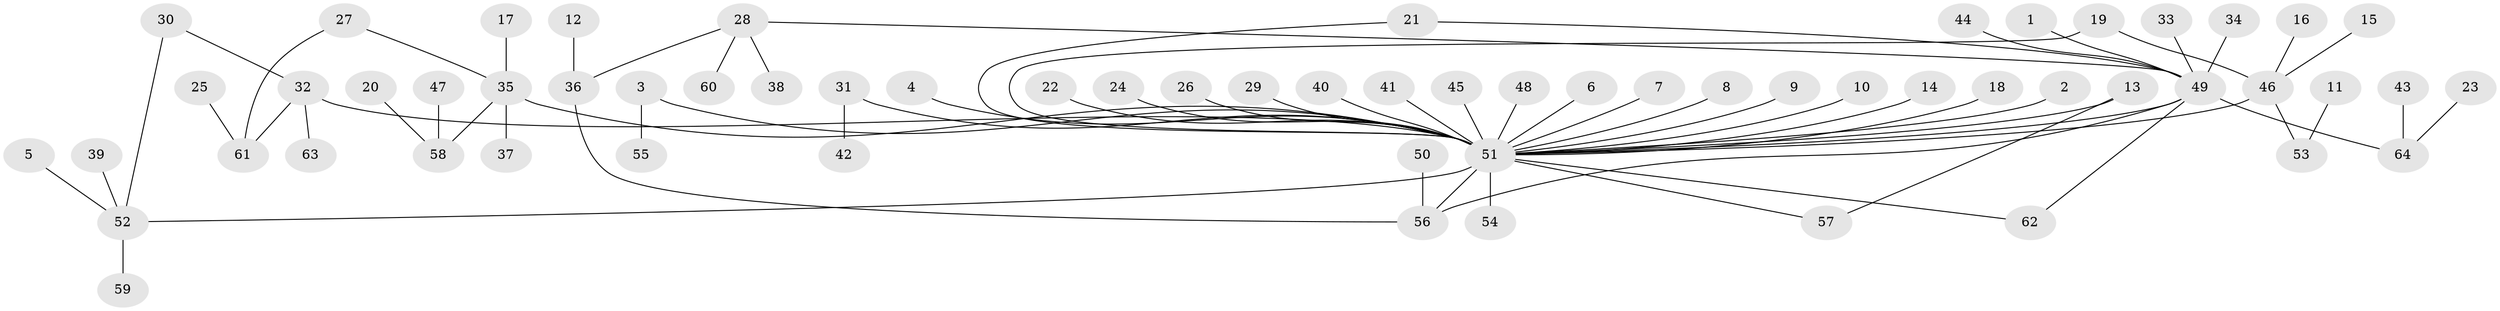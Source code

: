 // original degree distribution, {9: 0.0078125, 20: 0.0078125, 3: 0.0625, 8: 0.015625, 2: 0.1796875, 11: 0.0078125, 1: 0.6015625, 4: 0.0546875, 7: 0.0234375, 6: 0.0078125, 5: 0.03125}
// Generated by graph-tools (version 1.1) at 2025/49/03/09/25 03:49:59]
// undirected, 64 vertices, 71 edges
graph export_dot {
graph [start="1"]
  node [color=gray90,style=filled];
  1;
  2;
  3;
  4;
  5;
  6;
  7;
  8;
  9;
  10;
  11;
  12;
  13;
  14;
  15;
  16;
  17;
  18;
  19;
  20;
  21;
  22;
  23;
  24;
  25;
  26;
  27;
  28;
  29;
  30;
  31;
  32;
  33;
  34;
  35;
  36;
  37;
  38;
  39;
  40;
  41;
  42;
  43;
  44;
  45;
  46;
  47;
  48;
  49;
  50;
  51;
  52;
  53;
  54;
  55;
  56;
  57;
  58;
  59;
  60;
  61;
  62;
  63;
  64;
  1 -- 49 [weight=1.0];
  2 -- 51 [weight=1.0];
  3 -- 51 [weight=1.0];
  3 -- 55 [weight=1.0];
  4 -- 51 [weight=1.0];
  5 -- 52 [weight=1.0];
  6 -- 51 [weight=1.0];
  7 -- 51 [weight=1.0];
  8 -- 51 [weight=1.0];
  9 -- 51 [weight=1.0];
  10 -- 51 [weight=1.0];
  11 -- 53 [weight=1.0];
  12 -- 36 [weight=1.0];
  13 -- 51 [weight=2.0];
  13 -- 57 [weight=1.0];
  14 -- 51 [weight=1.0];
  15 -- 46 [weight=1.0];
  16 -- 46 [weight=1.0];
  17 -- 35 [weight=1.0];
  18 -- 51 [weight=1.0];
  19 -- 46 [weight=1.0];
  19 -- 51 [weight=1.0];
  20 -- 58 [weight=1.0];
  21 -- 49 [weight=1.0];
  21 -- 51 [weight=1.0];
  22 -- 51 [weight=1.0];
  23 -- 64 [weight=1.0];
  24 -- 51 [weight=1.0];
  25 -- 61 [weight=1.0];
  26 -- 51 [weight=1.0];
  27 -- 35 [weight=1.0];
  27 -- 61 [weight=1.0];
  28 -- 36 [weight=1.0];
  28 -- 38 [weight=1.0];
  28 -- 49 [weight=1.0];
  28 -- 60 [weight=1.0];
  29 -- 51 [weight=1.0];
  30 -- 32 [weight=1.0];
  30 -- 52 [weight=1.0];
  31 -- 42 [weight=1.0];
  31 -- 51 [weight=1.0];
  32 -- 51 [weight=1.0];
  32 -- 61 [weight=1.0];
  32 -- 63 [weight=1.0];
  33 -- 49 [weight=1.0];
  34 -- 49 [weight=1.0];
  35 -- 37 [weight=1.0];
  35 -- 51 [weight=1.0];
  35 -- 58 [weight=1.0];
  36 -- 56 [weight=1.0];
  39 -- 52 [weight=1.0];
  40 -- 51 [weight=1.0];
  41 -- 51 [weight=1.0];
  43 -- 64 [weight=1.0];
  44 -- 49 [weight=1.0];
  45 -- 51 [weight=1.0];
  46 -- 51 [weight=1.0];
  46 -- 53 [weight=1.0];
  47 -- 58 [weight=1.0];
  48 -- 51 [weight=1.0];
  49 -- 51 [weight=1.0];
  49 -- 56 [weight=1.0];
  49 -- 62 [weight=1.0];
  49 -- 64 [weight=1.0];
  50 -- 56 [weight=1.0];
  51 -- 52 [weight=1.0];
  51 -- 54 [weight=1.0];
  51 -- 56 [weight=1.0];
  51 -- 57 [weight=1.0];
  51 -- 62 [weight=1.0];
  52 -- 59 [weight=1.0];
}
